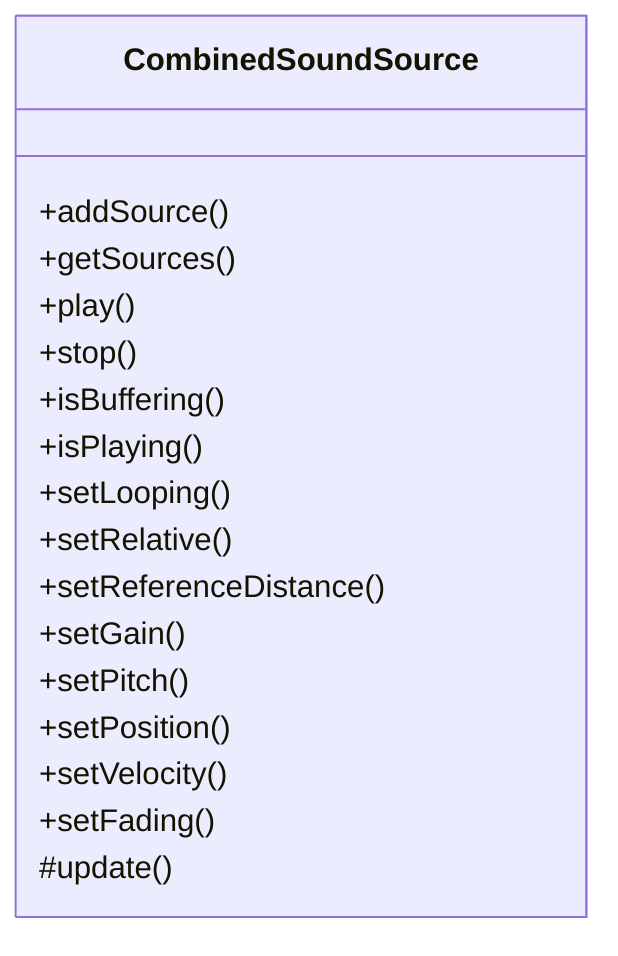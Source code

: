 classDiagram
    class CombinedSoundSource {
        +addSource()
        +getSources()
        +play()
        +stop()
        +isBuffering()
        +isPlaying()
        +setLooping()
        +setRelative()
        +setReferenceDistance()
        +setGain()
        +setPitch()
        +setPosition()
        +setVelocity()
        +setFading()
        #update()
    }